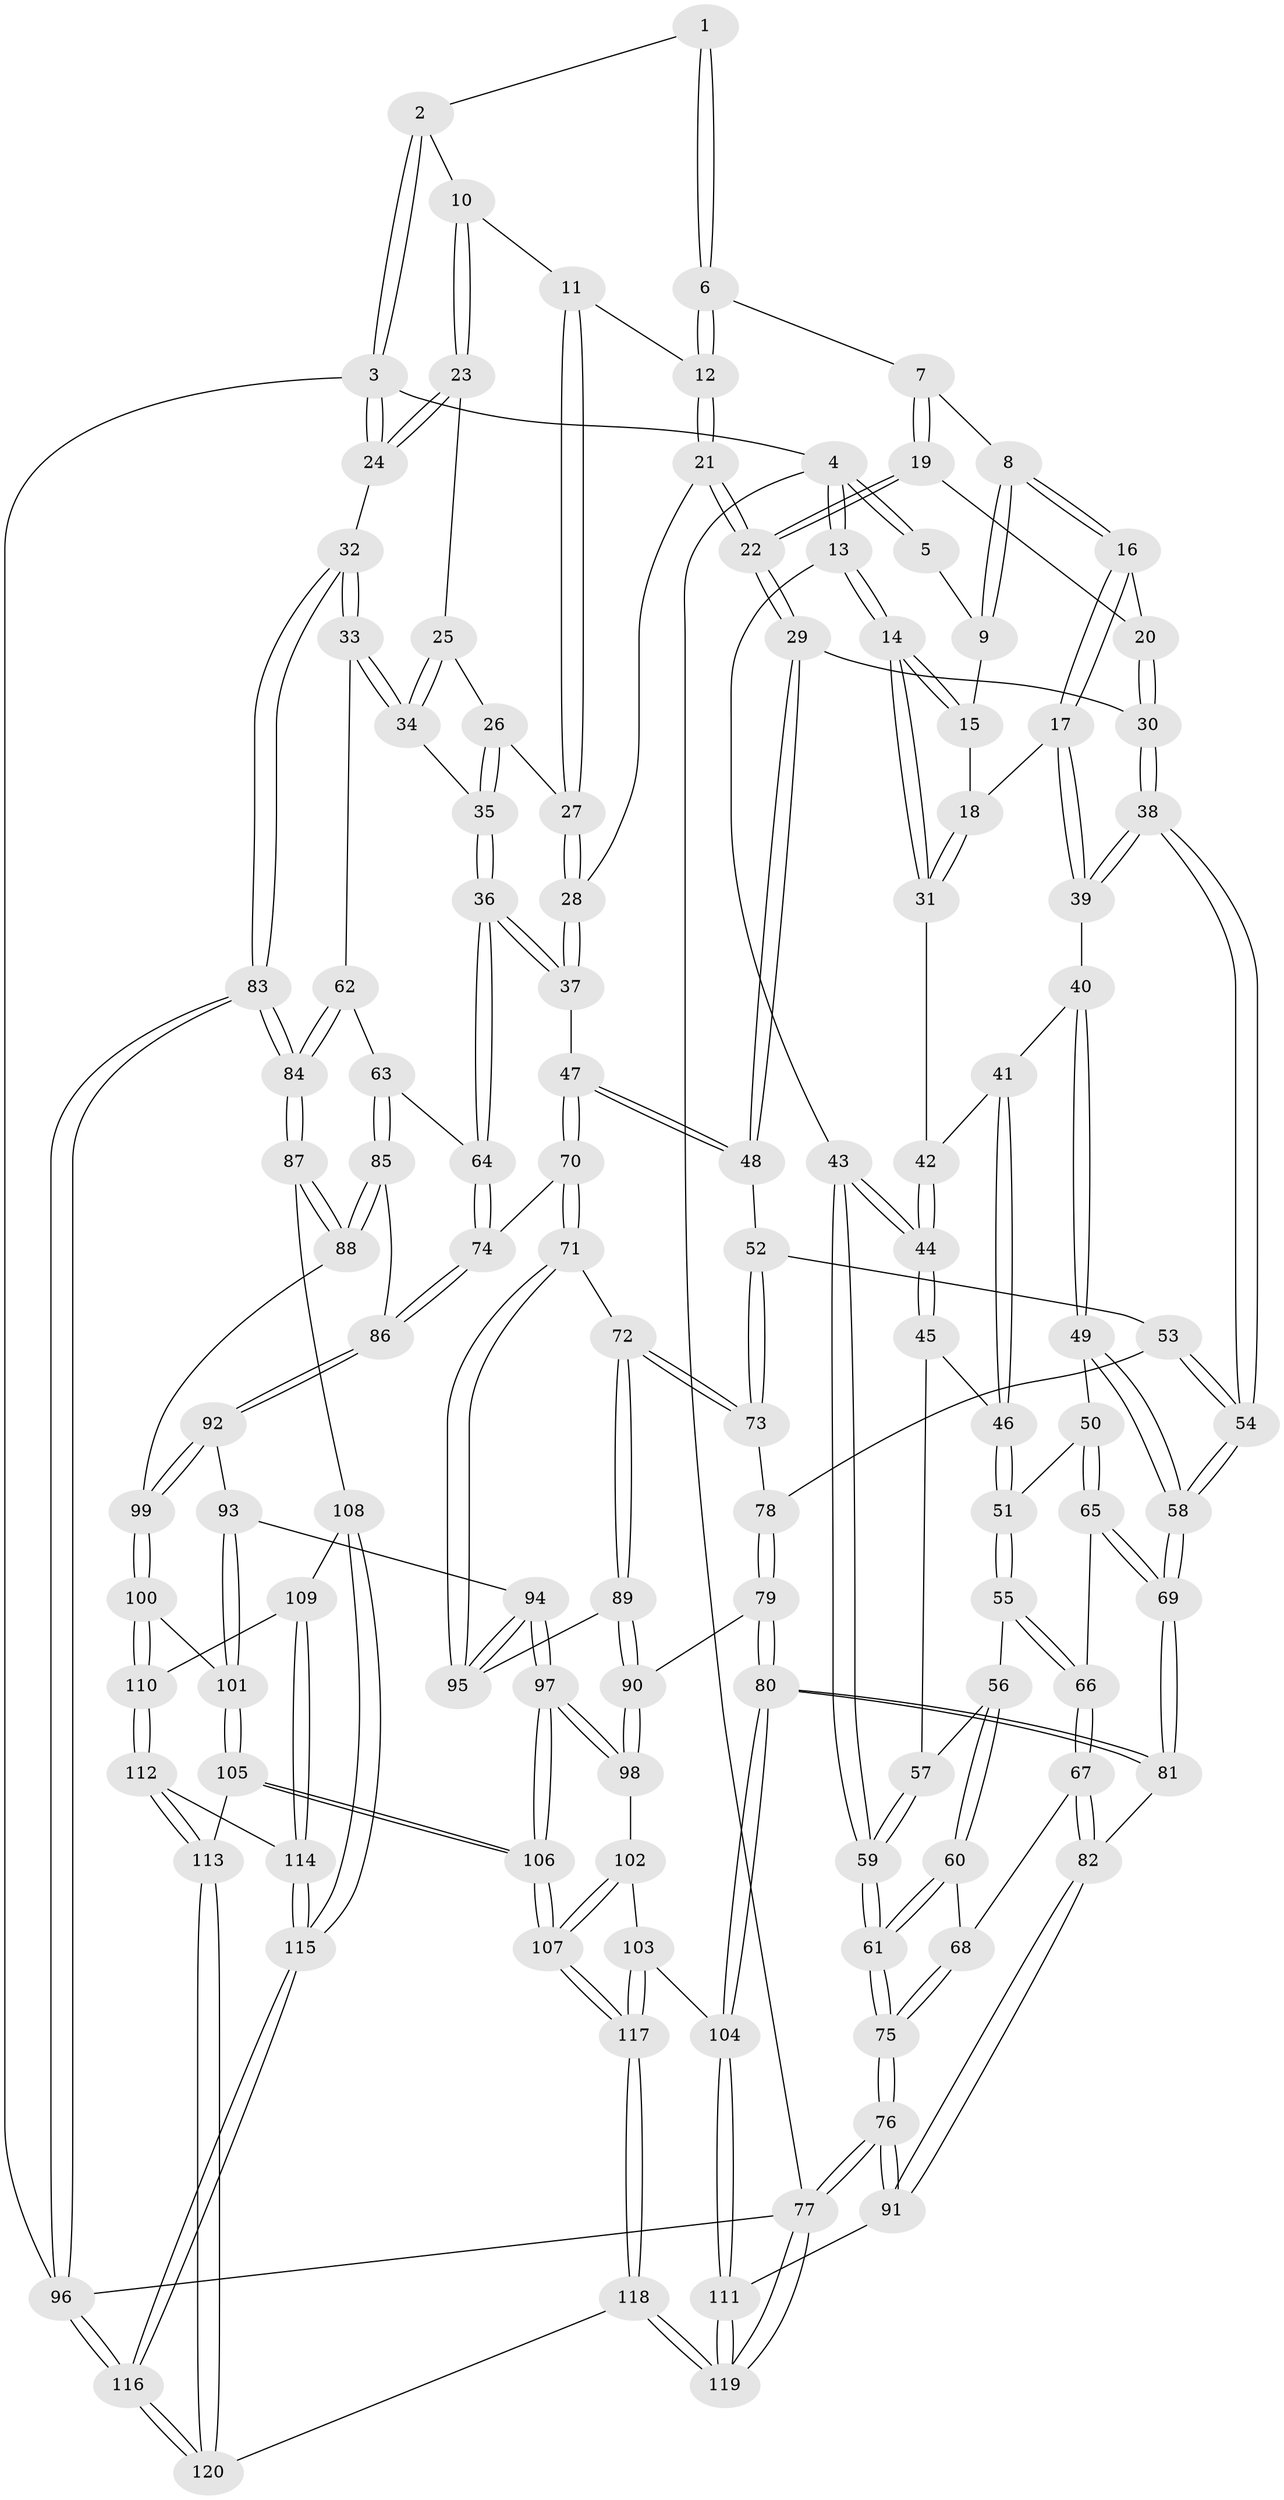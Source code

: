 // Generated by graph-tools (version 1.1) at 2025/51/03/09/25 03:51:07]
// undirected, 120 vertices, 297 edges
graph export_dot {
graph [start="1"]
  node [color=gray90,style=filled];
  1 [pos="+0.5728820239914781+0"];
  2 [pos="+0.7812104600200203+0"];
  3 [pos="+1+0"];
  4 [pos="+0+0"];
  5 [pos="+0.2913723468830215+0"];
  6 [pos="+0.5253128821175366+0.0740647434674457"];
  7 [pos="+0.5138494329960923+0.08694406686957963"];
  8 [pos="+0.38526409960965674+0.10106424188136927"];
  9 [pos="+0.2816201376411488+0.0030793549656827537"];
  10 [pos="+0.7880054732915992+0.08591666545708011"];
  11 [pos="+0.7683497313807497+0.10758248021531956"];
  12 [pos="+0.7146723924164031+0.15333524307165836"];
  13 [pos="+0+0"];
  14 [pos="+0+0"];
  15 [pos="+0.21966161495116804+0.0794093778480535"];
  16 [pos="+0.3576946317674259+0.24753550198170468"];
  17 [pos="+0.3574708965049902+0.24773382941505565"];
  18 [pos="+0.19849630186992404+0.21622763070127424"];
  19 [pos="+0.5180399011291645+0.2016963885627308"];
  20 [pos="+0.37900141597374526+0.2460840546369891"];
  21 [pos="+0.7013659455883365+0.18842436718865405"];
  22 [pos="+0.5954999095007968+0.2897053204012439"];
  23 [pos="+0.9393807791173847+0.17275241656375181"];
  24 [pos="+1+0.1610542899450967"];
  25 [pos="+0.8789123624383668+0.28176816437219554"];
  26 [pos="+0.8779003248983425+0.2823050314680397"];
  27 [pos="+0.834206541932012+0.29158449765690103"];
  28 [pos="+0.7891186253472682+0.31748009807501026"];
  29 [pos="+0.5925814185208255+0.31357088633123964"];
  30 [pos="+0.530683599781657+0.32596993307926136"];
  31 [pos="+0.17725953288954227+0.23219225923771558"];
  32 [pos="+1+0.38475817502434895"];
  33 [pos="+1+0.4119405177403157"];
  34 [pos="+0.9936474907186811+0.39549854060156087"];
  35 [pos="+0.8716318685025365+0.41044869852460714"];
  36 [pos="+0.8106087369165996+0.43650609549759717"];
  37 [pos="+0.7609219971765512+0.40150390400245356"];
  38 [pos="+0.3764946071773486+0.4089160314590506"];
  39 [pos="+0.3649879339209432+0.3708956691059588"];
  40 [pos="+0.20746758390442774+0.3310256321528469"];
  41 [pos="+0.16759279570090863+0.26387926778717735"];
  42 [pos="+0.16763879767456127+0.2624364192747863"];
  43 [pos="+0+0.30337850268355676"];
  44 [pos="+0+0.316912281664755"];
  45 [pos="+0.06653514022217706+0.3748242617790342"];
  46 [pos="+0.1002502020623841+0.37230515498504285"];
  47 [pos="+0.6846913524129019+0.4095586152268382"];
  48 [pos="+0.6290295322160884+0.393013127235053"];
  49 [pos="+0.22319344834618313+0.43712858317559283"];
  50 [pos="+0.162718251752851+0.44503742094075877"];
  51 [pos="+0.1284154504802079+0.426334620244543"];
  52 [pos="+0.6239724300961224+0.3994436408502964"];
  53 [pos="+0.48805461035842695+0.5177719214629268"];
  54 [pos="+0.366348154836746+0.4889533725669037"];
  55 [pos="+0.077977989922411+0.4715253782633061"];
  56 [pos="+0.051929720576052045+0.46696181379957236"];
  57 [pos="+0.04108771006798483+0.4527846208900023"];
  58 [pos="+0.3447842208426728+0.5044695065806428"];
  59 [pos="+0+0.3887634749115797"];
  60 [pos="+0.02168969763713051+0.5115015880608477"];
  61 [pos="+0+0.5143499091540347"];
  62 [pos="+0.8928180903156568+0.5626698756687464"];
  63 [pos="+0.8904751964472185+0.5629041430525079"];
  64 [pos="+0.8289913895237845+0.5064746591239807"];
  65 [pos="+0.13306115437311905+0.5528323380641874"];
  66 [pos="+0.11038840850021321+0.5666710965293993"];
  67 [pos="+0.0996710395678882+0.5806477666223631"];
  68 [pos="+0.09770785543659359+0.580433368819501"];
  69 [pos="+0.32211197701830835+0.5518544290575756"];
  70 [pos="+0.7052225786565879+0.5892575701348519"];
  71 [pos="+0.6615080204982289+0.6029028565626804"];
  72 [pos="+0.6470766518000539+0.6030850388180612"];
  73 [pos="+0.6328976589686682+0.5896858967622806"];
  74 [pos="+0.709573420877153+0.5902844801895722"];
  75 [pos="+0+0.6609393940561931"];
  76 [pos="+0+0.8048283104057916"];
  77 [pos="+0+1"];
  78 [pos="+0.4930987022494281+0.5254039236964623"];
  79 [pos="+0.5086860492662155+0.6490521234725105"];
  80 [pos="+0.3155411651737006+0.7268882658359704"];
  81 [pos="+0.30558520561506725+0.7108875472315904"];
  82 [pos="+0.13678446197345318+0.6976552559799266"];
  83 [pos="+1+0.750663016340486"];
  84 [pos="+1+0.7390017772237412"];
  85 [pos="+0.8748226593592207+0.5939710148456189"];
  86 [pos="+0.7829814276868934+0.6691327769426564"];
  87 [pos="+0.9840778879029438+0.7618189045274862"];
  88 [pos="+0.9221154097345018+0.7523990938949079"];
  89 [pos="+0.5849852276942684+0.6806553292903671"];
  90 [pos="+0.5638812302632615+0.7001488961407479"];
  91 [pos="+0.004855070064841967+0.8079616802909685"];
  92 [pos="+0.7832171200827724+0.6812908856705366"];
  93 [pos="+0.7585629099726029+0.7061899992443286"];
  94 [pos="+0.7046654215464438+0.739612881434672"];
  95 [pos="+0.6829659168332849+0.7030674748109934"];
  96 [pos="+1+1"];
  97 [pos="+0.6683353649197408+0.8016705173137316"];
  98 [pos="+0.5641108609675689+0.7350405134343085"];
  99 [pos="+0.8781953327636302+0.7605713250625636"];
  100 [pos="+0.8420841950141434+0.8066772348341203"];
  101 [pos="+0.7909028079083622+0.8266971304982447"];
  102 [pos="+0.5293909256566884+0.7635254656944462"];
  103 [pos="+0.38303003946469705+0.8242904764999727"];
  104 [pos="+0.3312965304152427+0.7791684199399443"];
  105 [pos="+0.7168114788914633+0.8786200031703443"];
  106 [pos="+0.690887696296274+0.878632336390716"];
  107 [pos="+0.6041922051661884+0.9787892183956363"];
  108 [pos="+0.9122180471742938+0.8928970880878925"];
  109 [pos="+0.889389651352104+0.8821992089788774"];
  110 [pos="+0.8638071443001071+0.8579142551610549"];
  111 [pos="+0.1550345090963565+0.9248244077436585"];
  112 [pos="+0.8063060846931074+0.9312828486096469"];
  113 [pos="+0.7988127722177262+0.931851750704735"];
  114 [pos="+0.8146387190872011+0.9325306235732794"];
  115 [pos="+0.939501104628043+0.9775866460610406"];
  116 [pos="+1+1"];
  117 [pos="+0.5006065681988682+1"];
  118 [pos="+0.49693617754186015+1"];
  119 [pos="+0.21001856168342195+1"];
  120 [pos="+0.8138213214826449+1"];
  1 -- 2;
  1 -- 6;
  1 -- 6;
  2 -- 3;
  2 -- 3;
  2 -- 10;
  3 -- 4;
  3 -- 24;
  3 -- 24;
  3 -- 96;
  4 -- 5;
  4 -- 5;
  4 -- 13;
  4 -- 13;
  4 -- 77;
  5 -- 9;
  6 -- 7;
  6 -- 12;
  6 -- 12;
  7 -- 8;
  7 -- 19;
  7 -- 19;
  8 -- 9;
  8 -- 9;
  8 -- 16;
  8 -- 16;
  9 -- 15;
  10 -- 11;
  10 -- 23;
  10 -- 23;
  11 -- 12;
  11 -- 27;
  11 -- 27;
  12 -- 21;
  12 -- 21;
  13 -- 14;
  13 -- 14;
  13 -- 43;
  14 -- 15;
  14 -- 15;
  14 -- 31;
  14 -- 31;
  15 -- 18;
  16 -- 17;
  16 -- 17;
  16 -- 20;
  17 -- 18;
  17 -- 39;
  17 -- 39;
  18 -- 31;
  18 -- 31;
  19 -- 20;
  19 -- 22;
  19 -- 22;
  20 -- 30;
  20 -- 30;
  21 -- 22;
  21 -- 22;
  21 -- 28;
  22 -- 29;
  22 -- 29;
  23 -- 24;
  23 -- 24;
  23 -- 25;
  24 -- 32;
  25 -- 26;
  25 -- 34;
  25 -- 34;
  26 -- 27;
  26 -- 35;
  26 -- 35;
  27 -- 28;
  27 -- 28;
  28 -- 37;
  28 -- 37;
  29 -- 30;
  29 -- 48;
  29 -- 48;
  30 -- 38;
  30 -- 38;
  31 -- 42;
  32 -- 33;
  32 -- 33;
  32 -- 83;
  32 -- 83;
  33 -- 34;
  33 -- 34;
  33 -- 62;
  34 -- 35;
  35 -- 36;
  35 -- 36;
  36 -- 37;
  36 -- 37;
  36 -- 64;
  36 -- 64;
  37 -- 47;
  38 -- 39;
  38 -- 39;
  38 -- 54;
  38 -- 54;
  39 -- 40;
  40 -- 41;
  40 -- 49;
  40 -- 49;
  41 -- 42;
  41 -- 46;
  41 -- 46;
  42 -- 44;
  42 -- 44;
  43 -- 44;
  43 -- 44;
  43 -- 59;
  43 -- 59;
  44 -- 45;
  44 -- 45;
  45 -- 46;
  45 -- 57;
  46 -- 51;
  46 -- 51;
  47 -- 48;
  47 -- 48;
  47 -- 70;
  47 -- 70;
  48 -- 52;
  49 -- 50;
  49 -- 58;
  49 -- 58;
  50 -- 51;
  50 -- 65;
  50 -- 65;
  51 -- 55;
  51 -- 55;
  52 -- 53;
  52 -- 73;
  52 -- 73;
  53 -- 54;
  53 -- 54;
  53 -- 78;
  54 -- 58;
  54 -- 58;
  55 -- 56;
  55 -- 66;
  55 -- 66;
  56 -- 57;
  56 -- 60;
  56 -- 60;
  57 -- 59;
  57 -- 59;
  58 -- 69;
  58 -- 69;
  59 -- 61;
  59 -- 61;
  60 -- 61;
  60 -- 61;
  60 -- 68;
  61 -- 75;
  61 -- 75;
  62 -- 63;
  62 -- 84;
  62 -- 84;
  63 -- 64;
  63 -- 85;
  63 -- 85;
  64 -- 74;
  64 -- 74;
  65 -- 66;
  65 -- 69;
  65 -- 69;
  66 -- 67;
  66 -- 67;
  67 -- 68;
  67 -- 82;
  67 -- 82;
  68 -- 75;
  68 -- 75;
  69 -- 81;
  69 -- 81;
  70 -- 71;
  70 -- 71;
  70 -- 74;
  71 -- 72;
  71 -- 95;
  71 -- 95;
  72 -- 73;
  72 -- 73;
  72 -- 89;
  72 -- 89;
  73 -- 78;
  74 -- 86;
  74 -- 86;
  75 -- 76;
  75 -- 76;
  76 -- 77;
  76 -- 77;
  76 -- 91;
  76 -- 91;
  77 -- 119;
  77 -- 119;
  77 -- 96;
  78 -- 79;
  78 -- 79;
  79 -- 80;
  79 -- 80;
  79 -- 90;
  80 -- 81;
  80 -- 81;
  80 -- 104;
  80 -- 104;
  81 -- 82;
  82 -- 91;
  82 -- 91;
  83 -- 84;
  83 -- 84;
  83 -- 96;
  83 -- 96;
  84 -- 87;
  84 -- 87;
  85 -- 86;
  85 -- 88;
  85 -- 88;
  86 -- 92;
  86 -- 92;
  87 -- 88;
  87 -- 88;
  87 -- 108;
  88 -- 99;
  89 -- 90;
  89 -- 90;
  89 -- 95;
  90 -- 98;
  90 -- 98;
  91 -- 111;
  92 -- 93;
  92 -- 99;
  92 -- 99;
  93 -- 94;
  93 -- 101;
  93 -- 101;
  94 -- 95;
  94 -- 95;
  94 -- 97;
  94 -- 97;
  96 -- 116;
  96 -- 116;
  97 -- 98;
  97 -- 98;
  97 -- 106;
  97 -- 106;
  98 -- 102;
  99 -- 100;
  99 -- 100;
  100 -- 101;
  100 -- 110;
  100 -- 110;
  101 -- 105;
  101 -- 105;
  102 -- 103;
  102 -- 107;
  102 -- 107;
  103 -- 104;
  103 -- 117;
  103 -- 117;
  104 -- 111;
  104 -- 111;
  105 -- 106;
  105 -- 106;
  105 -- 113;
  106 -- 107;
  106 -- 107;
  107 -- 117;
  107 -- 117;
  108 -- 109;
  108 -- 115;
  108 -- 115;
  109 -- 110;
  109 -- 114;
  109 -- 114;
  110 -- 112;
  110 -- 112;
  111 -- 119;
  111 -- 119;
  112 -- 113;
  112 -- 113;
  112 -- 114;
  113 -- 120;
  113 -- 120;
  114 -- 115;
  114 -- 115;
  115 -- 116;
  115 -- 116;
  116 -- 120;
  116 -- 120;
  117 -- 118;
  117 -- 118;
  118 -- 119;
  118 -- 119;
  118 -- 120;
}
